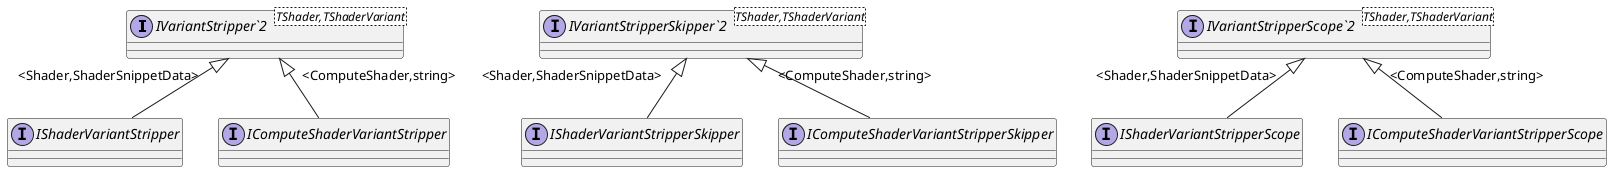 @startuml
interface "IVariantStripper`2"<TShader,TShaderVariant> {
}
interface "IVariantStripperSkipper`2"<TShader,TShaderVariant> {
}
interface "IVariantStripperScope`2"<TShader,TShaderVariant> {
}
interface IShaderVariantStripper {
}
interface IShaderVariantStripperSkipper {
}
interface IShaderVariantStripperScope {
}
interface IComputeShaderVariantStripper {
}
interface IComputeShaderVariantStripperSkipper {
}
interface IComputeShaderVariantStripperScope {
}
"IVariantStripper`2" "<Shader,ShaderSnippetData>" <|-- IShaderVariantStripper
"IVariantStripperSkipper`2" "<Shader,ShaderSnippetData>" <|-- IShaderVariantStripperSkipper
"IVariantStripperScope`2" "<Shader,ShaderSnippetData>" <|-- IShaderVariantStripperScope
"IVariantStripper`2" "<ComputeShader,string>" <|-- IComputeShaderVariantStripper
"IVariantStripperSkipper`2" "<ComputeShader,string>" <|-- IComputeShaderVariantStripperSkipper
"IVariantStripperScope`2" "<ComputeShader,string>" <|-- IComputeShaderVariantStripperScope
@enduml
